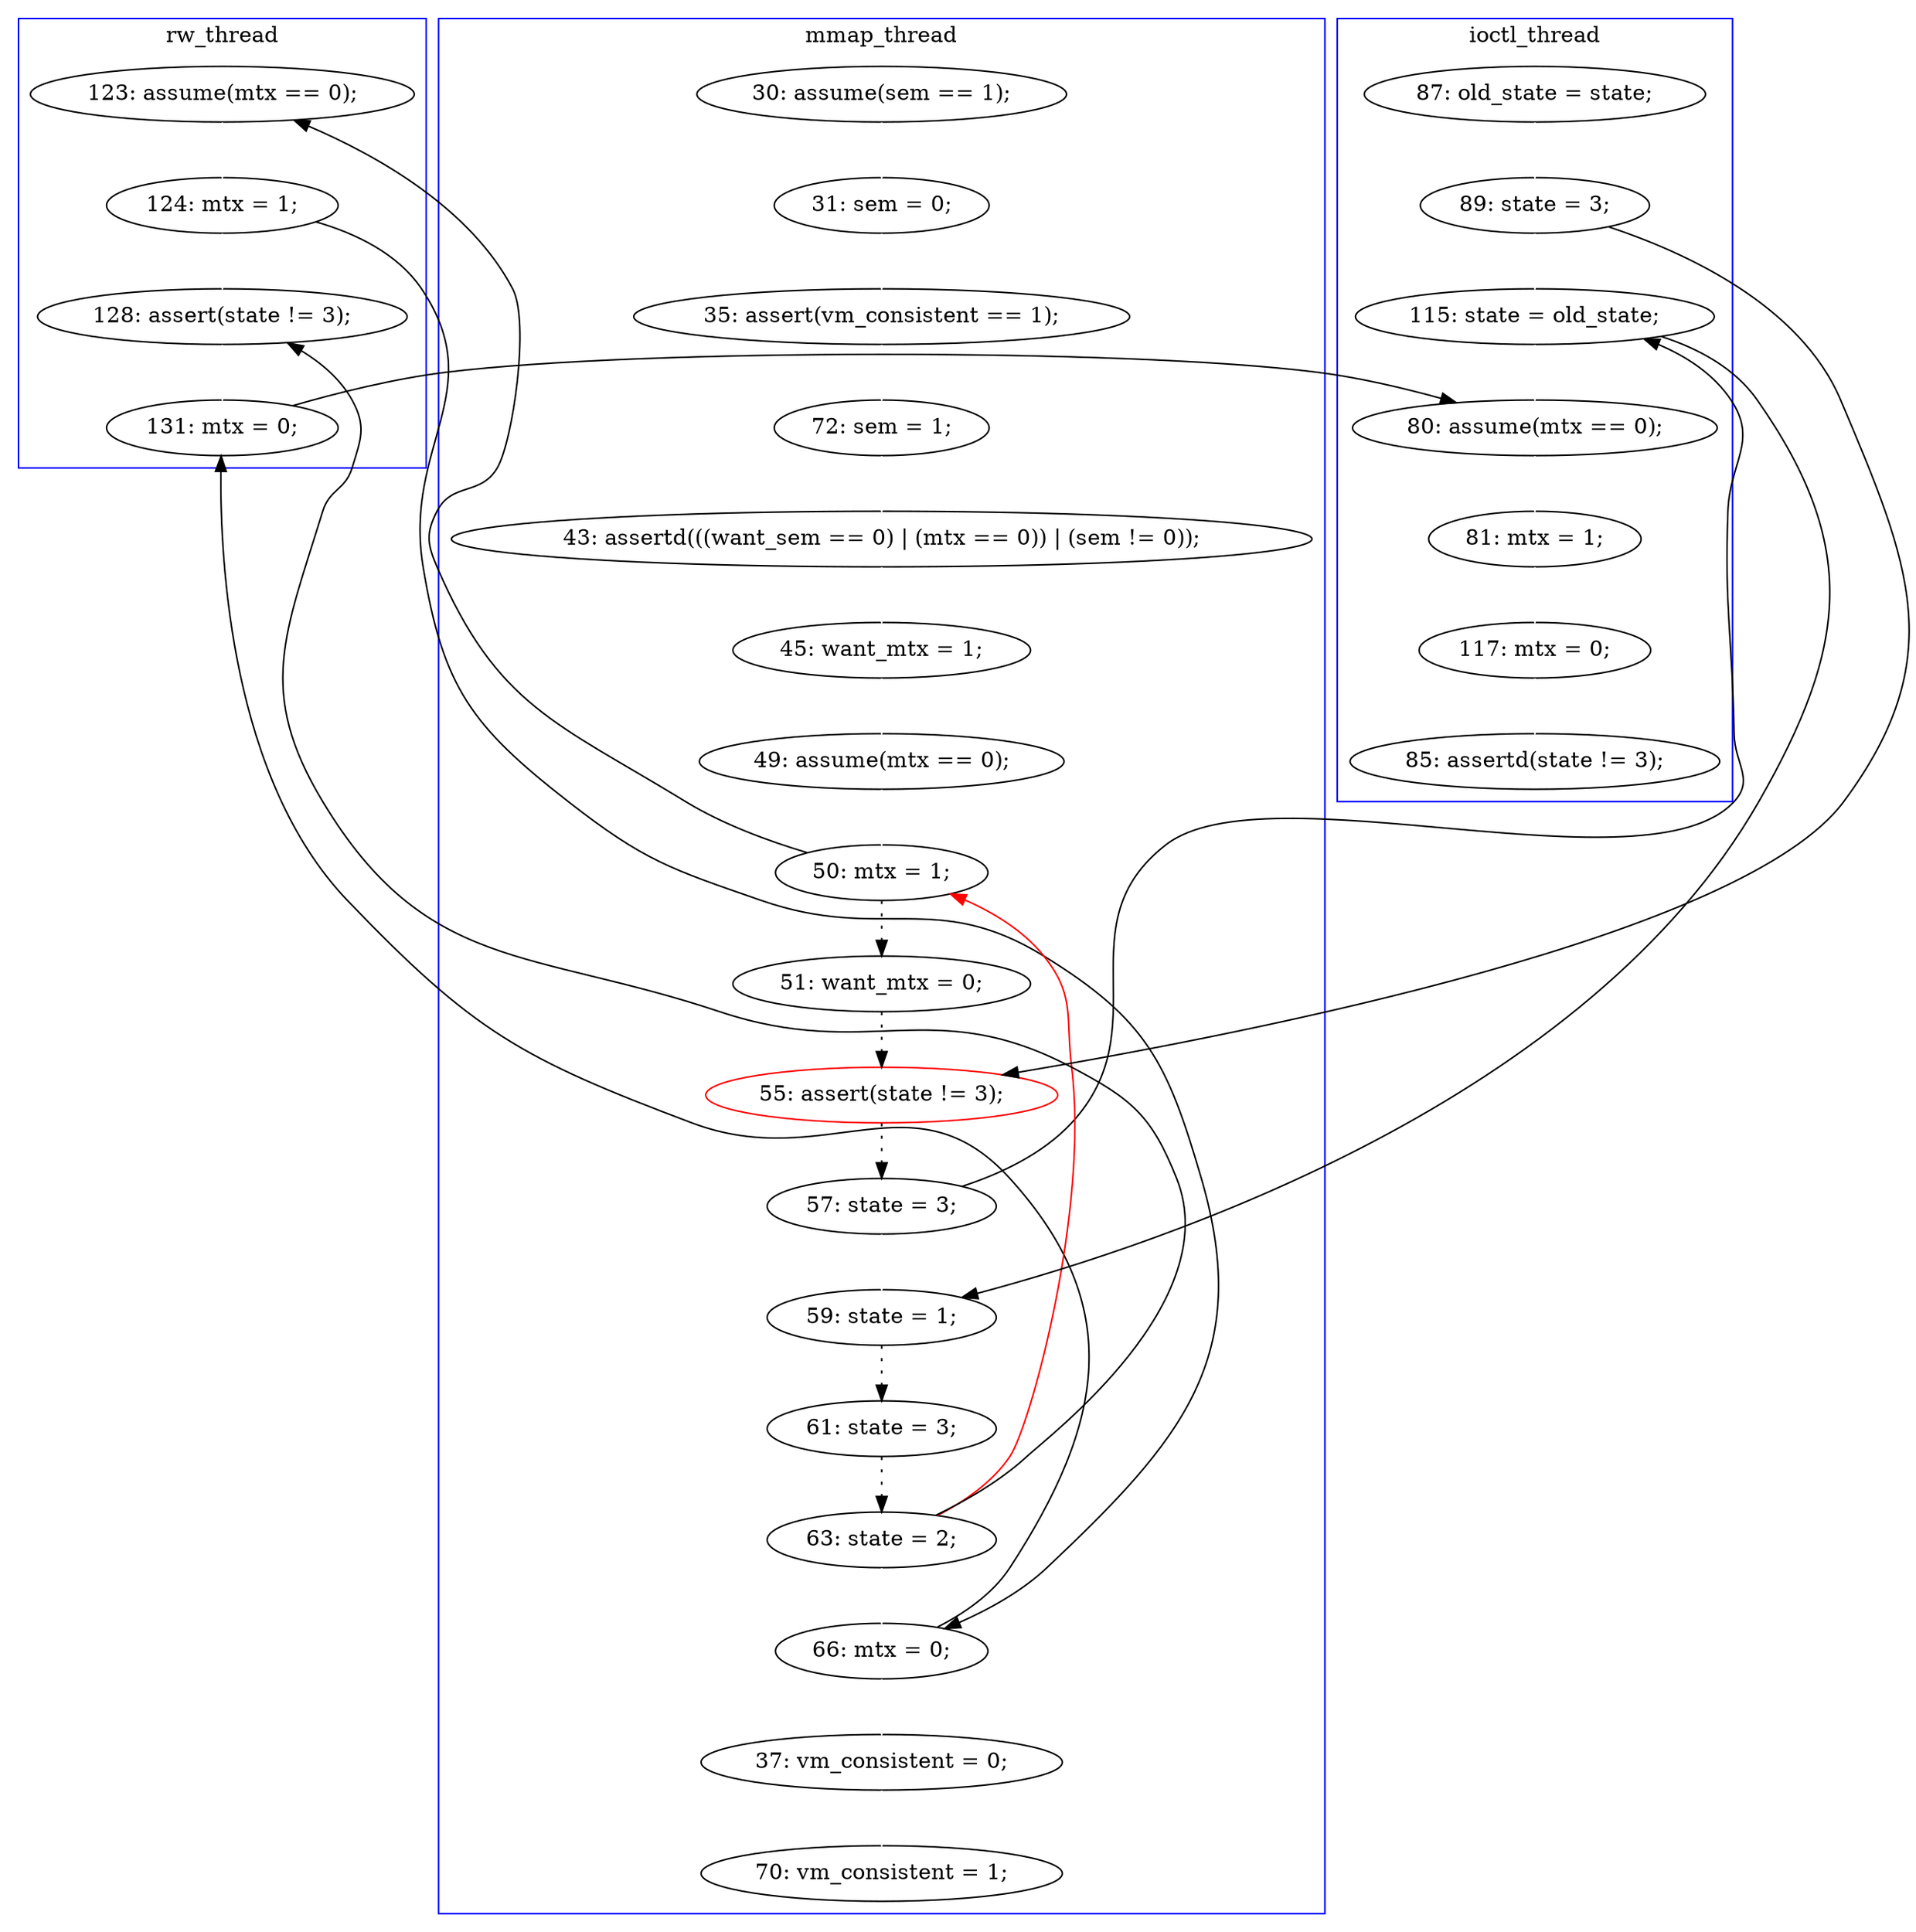 digraph Counterexample {
	12 -> 14 [color = white, style = solid]
	11 -> 12 [color = white, style = solid]
	28 -> 33 [color = black, style = solid, constraint = false]
	22 -> 23 [color = black, style = dotted]
	24 -> 25 [color = black, style = dotted]
	19 -> 21 [color = white, style = solid]
	25 -> 30 [color = white, style = solid]
	23 -> 24 [color = black, style = dotted]
	30 -> 31 [color = black, style = dotted]
	31 -> 32 [color = black, style = dotted]
	35 -> 37 [color = white, style = solid]
	41 -> 45 [color = black, style = solid, constraint = false]
	17 -> 20 [color = white, style = solid]
	32 -> 22 [color = red, style = solid, constraint = false]
	45 -> 46 [color = white, style = solid]
	36 -> 41 [color = white, style = solid]
	16 -> 19 [color = white, style = solid]
	33 -> 35 [color = white, style = solid]
	46 -> 49 [color = white, style = solid]
	14 -> 16 [color = white, style = solid]
	20 -> 29 [color = white, style = solid]
	21 -> 22 [color = white, style = solid]
	28 -> 36 [color = white, style = solid]
	32 -> 33 [color = white, style = solid]
	20 -> 24 [color = black, style = solid, constraint = false]
	25 -> 29 [color = black, style = solid, constraint = false]
	29 -> 30 [color = black, style = solid, constraint = false]
	32 -> 36 [color = black, style = solid, constraint = false]
	29 -> 45 [color = white, style = solid]
	10 -> 11 [color = white, style = solid]
	27 -> 28 [color = white, style = solid]
	49 -> 50 [color = white, style = solid]
	33 -> 41 [color = black, style = solid, constraint = false]
	22 -> 27 [color = black, style = solid, constraint = false]
	subgraph cluster2 {
		label = ioctl_thread
		color = blue
		17  [label = "87: old_state = state;"]
		20  [label = "89: state = 3;"]
		46  [label = "81: mtx = 1;"]
		49  [label = "117: mtx = 0;"]
		45  [label = "80: assume(mtx == 0);"]
		50  [label = "85: assertd(state != 3);"]
		29  [label = "115: state = old_state;"]
	}
	subgraph cluster3 {
		label = rw_thread
		color = blue
		36  [label = "128: assert(state != 3);"]
		41  [label = "131: mtx = 0;"]
		28  [label = "124: mtx = 1;"]
		27  [label = "123: assume(mtx == 0);"]
	}
	subgraph cluster1 {
		label = mmap_thread
		color = blue
		31  [label = "61: state = 3;"]
		24  [label = "55: assert(state != 3);", color = red]
		21  [label = "49: assume(mtx == 0);"]
		37  [label = "70: vm_consistent = 1;"]
		12  [label = "35: assert(vm_consistent == 1);"]
		16  [label = "43: assertd(((want_sem == 0) | (mtx == 0)) | (sem != 0));"]
		19  [label = "45: want_mtx = 1;"]
		23  [label = "51: want_mtx = 0;"]
		14  [label = "72: sem = 1;"]
		22  [label = "50: mtx = 1;"]
		25  [label = "57: state = 3;"]
		30  [label = "59: state = 1;"]
		32  [label = "63: state = 2;"]
		11  [label = "31: sem = 0;"]
		10  [label = "30: assume(sem == 1);"]
		35  [label = "37: vm_consistent = 0;"]
		33  [label = "66: mtx = 0;"]
	}
}